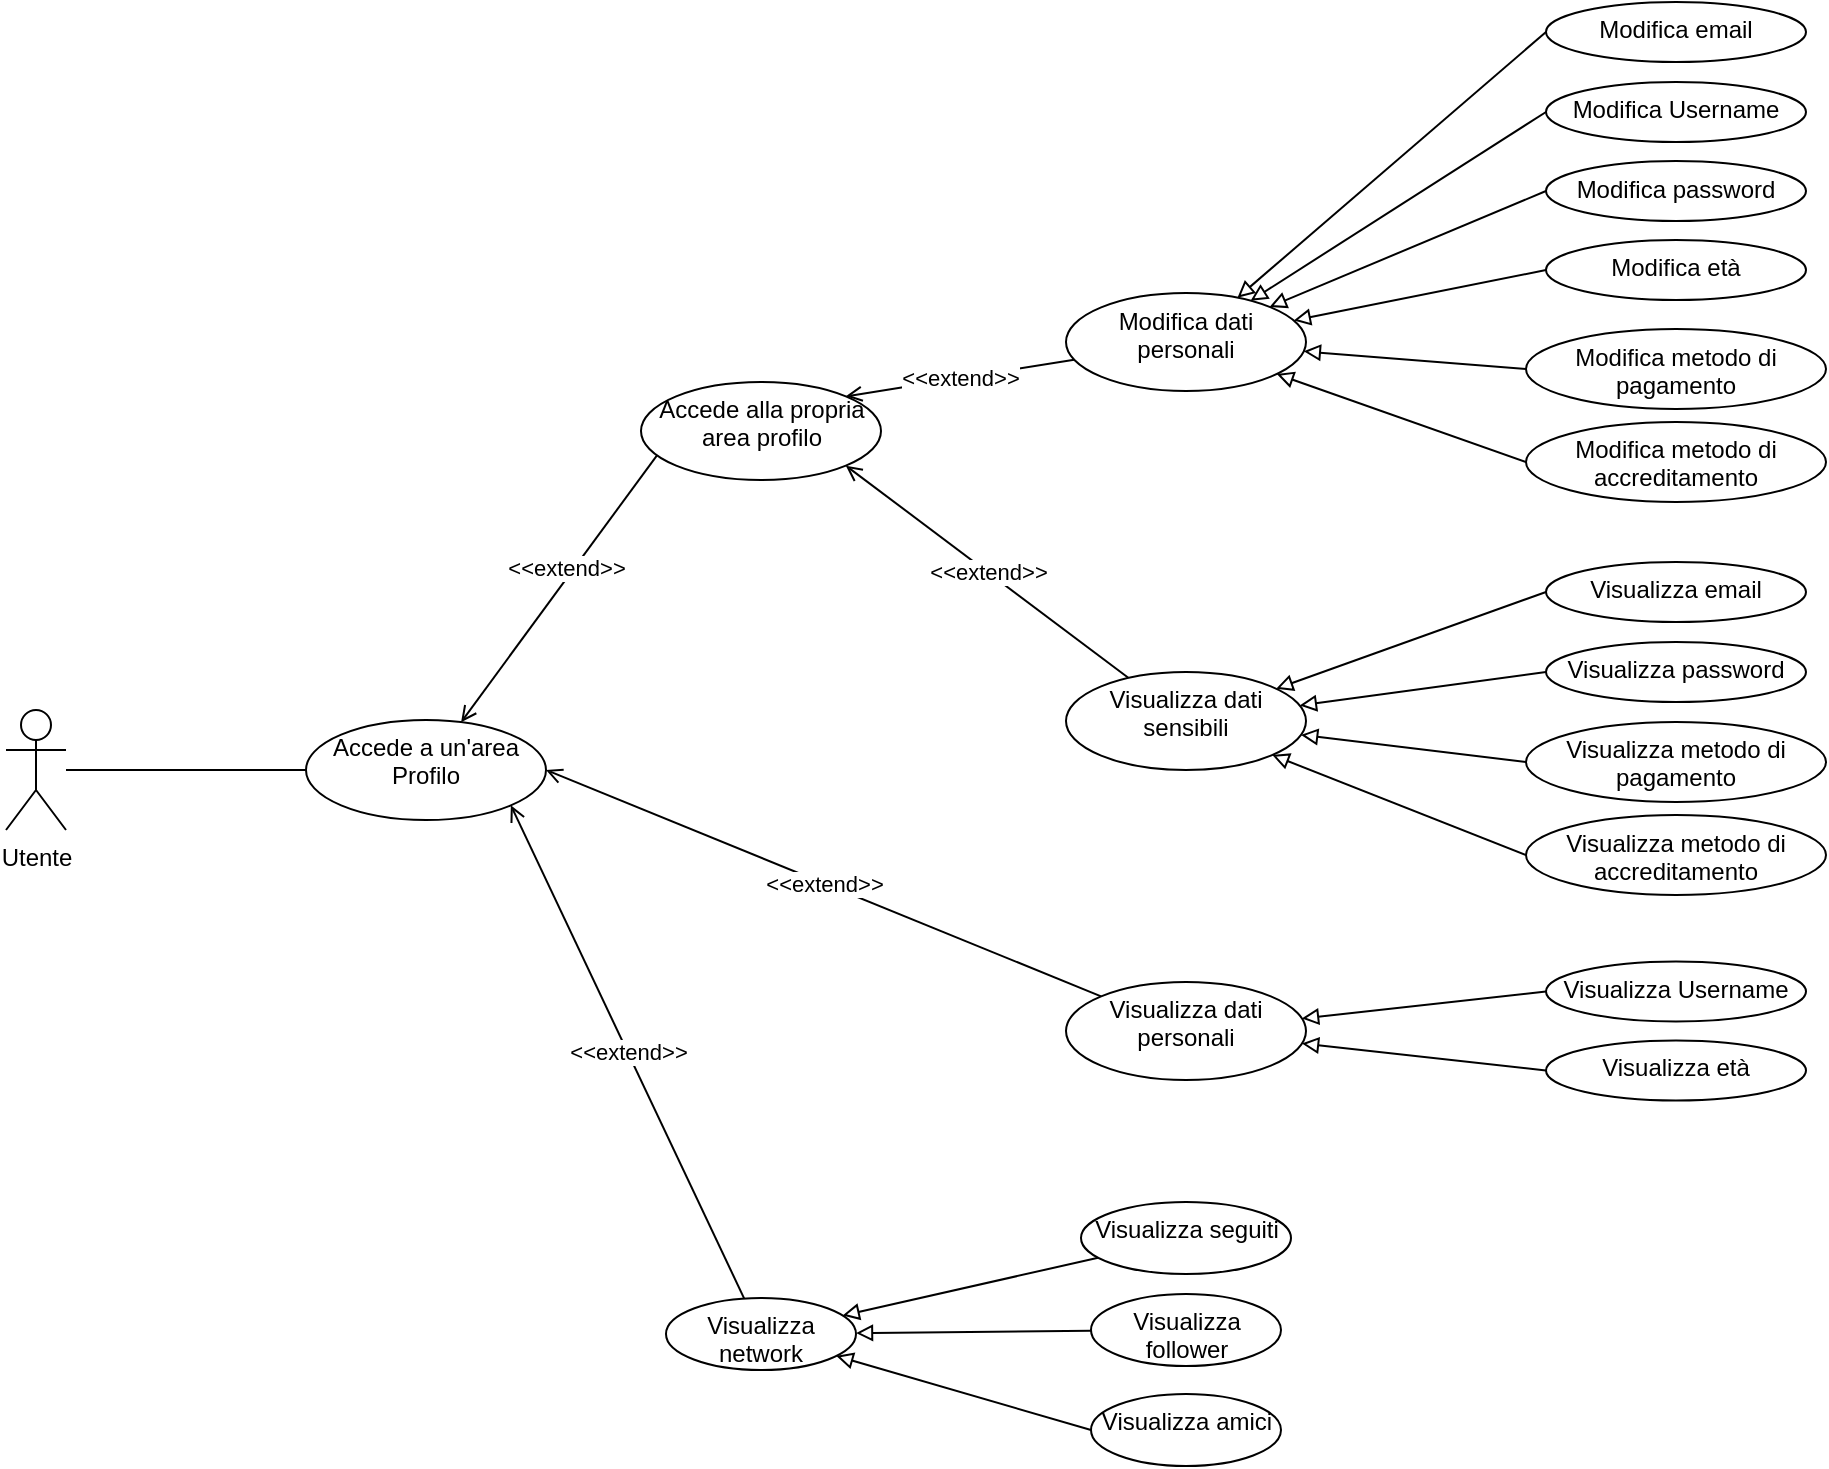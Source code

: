 <mxfile version="20.5.1" type="device"><diagram id="Wr_0o4pmyE1bCCx7sjbi" name="Page-1"><mxGraphModel dx="1901" dy="949" grid="1" gridSize="10" guides="1" tooltips="1" connect="1" arrows="1" fold="1" page="1" pageScale="1" pageWidth="1169" pageHeight="827" math="0" shadow="0"><root><mxCell id="0"/><mxCell id="1" parent="0"/><mxCell id="iyFFHB_y0FC0StDA2iqr-3" value="" style="rounded=0;orthogonalLoop=1;jettySize=auto;html=1;endArrow=none;endFill=0;" edge="1" parent="1" source="iyFFHB_y0FC0StDA2iqr-1" target="iyFFHB_y0FC0StDA2iqr-2"><mxGeometry relative="1" as="geometry"/></mxCell><mxCell id="iyFFHB_y0FC0StDA2iqr-1" value="Utente" style="shape=umlActor;verticalLabelPosition=bottom;verticalAlign=top;html=1;" vertex="1" parent="1"><mxGeometry x="80" y="384" width="30" height="60" as="geometry"/></mxCell><mxCell id="iyFFHB_y0FC0StDA2iqr-21" style="edgeStyle=none;rounded=0;orthogonalLoop=1;jettySize=auto;html=1;endArrow=open;endFill=0;exitX=0.072;exitY=0.73;exitDx=0;exitDy=0;exitPerimeter=0;" edge="1" parent="1" source="iyFFHB_y0FC0StDA2iqr-20" target="iyFFHB_y0FC0StDA2iqr-2"><mxGeometry relative="1" as="geometry"/></mxCell><mxCell id="iyFFHB_y0FC0StDA2iqr-22" value="&amp;lt;&amp;lt;extend&amp;gt;&amp;gt;" style="edgeLabel;html=1;align=center;verticalAlign=middle;resizable=0;points=[];" vertex="1" connectable="0" parent="iyFFHB_y0FC0StDA2iqr-21"><mxGeometry x="-0.117" y="-3" relative="1" as="geometry"><mxPoint as="offset"/></mxGeometry></mxCell><mxCell id="iyFFHB_y0FC0StDA2iqr-2" value="Accede a un'area Profilo" style="ellipse;whiteSpace=wrap;html=1;verticalAlign=top;" vertex="1" parent="1"><mxGeometry x="230" y="389" width="120" height="50" as="geometry"/></mxCell><mxCell id="iyFFHB_y0FC0StDA2iqr-15" value="&amp;lt;&amp;lt;extend&amp;gt;&amp;gt;" style="edgeStyle=none;rounded=0;orthogonalLoop=1;jettySize=auto;html=1;entryX=1;entryY=0.5;entryDx=0;entryDy=0;endArrow=open;endFill=0;" edge="1" parent="1" source="iyFFHB_y0FC0StDA2iqr-4" target="iyFFHB_y0FC0StDA2iqr-2"><mxGeometry relative="1" as="geometry"/></mxCell><mxCell id="iyFFHB_y0FC0StDA2iqr-53" value="" style="edgeStyle=none;rounded=0;orthogonalLoop=1;jettySize=auto;html=1;endArrow=block;endFill=0;exitX=0;exitY=0.5;exitDx=0;exitDy=0;" edge="1" parent="1" source="iyFFHB_y0FC0StDA2iqr-47" target="iyFFHB_y0FC0StDA2iqr-4"><mxGeometry relative="1" as="geometry"/></mxCell><mxCell id="iyFFHB_y0FC0StDA2iqr-54" value="" style="edgeStyle=none;rounded=0;orthogonalLoop=1;jettySize=auto;html=1;endArrow=block;endFill=0;exitX=0;exitY=0.5;exitDx=0;exitDy=0;" edge="1" parent="1" source="iyFFHB_y0FC0StDA2iqr-48" target="iyFFHB_y0FC0StDA2iqr-4"><mxGeometry relative="1" as="geometry"/></mxCell><mxCell id="iyFFHB_y0FC0StDA2iqr-4" value="Visualizza dati personali" style="ellipse;whiteSpace=wrap;html=1;verticalAlign=top;" vertex="1" parent="1"><mxGeometry x="610" y="520" width="120" height="49" as="geometry"/></mxCell><mxCell id="iyFFHB_y0FC0StDA2iqr-9" value="" style="edgeStyle=none;rounded=0;orthogonalLoop=1;jettySize=auto;html=1;endArrow=block;endFill=0;" edge="1" parent="1" source="iyFFHB_y0FC0StDA2iqr-8" target="iyFFHB_y0FC0StDA2iqr-5"><mxGeometry relative="1" as="geometry"/></mxCell><mxCell id="iyFFHB_y0FC0StDA2iqr-11" value="" style="edgeStyle=none;rounded=0;orthogonalLoop=1;jettySize=auto;html=1;endArrow=block;endFill=0;" edge="1" parent="1" source="iyFFHB_y0FC0StDA2iqr-10" target="iyFFHB_y0FC0StDA2iqr-5"><mxGeometry relative="1" as="geometry"/></mxCell><mxCell id="iyFFHB_y0FC0StDA2iqr-13" style="edgeStyle=none;rounded=0;orthogonalLoop=1;jettySize=auto;html=1;endArrow=block;endFill=0;exitX=0;exitY=0.5;exitDx=0;exitDy=0;" edge="1" parent="1" source="iyFFHB_y0FC0StDA2iqr-12" target="iyFFHB_y0FC0StDA2iqr-5"><mxGeometry relative="1" as="geometry"/></mxCell><mxCell id="iyFFHB_y0FC0StDA2iqr-14" value="&amp;lt;&amp;lt;extend&amp;gt;&amp;gt;" style="edgeStyle=none;rounded=0;orthogonalLoop=1;jettySize=auto;html=1;entryX=1;entryY=1;entryDx=0;entryDy=0;endArrow=open;endFill=0;" edge="1" parent="1" source="iyFFHB_y0FC0StDA2iqr-5" target="iyFFHB_y0FC0StDA2iqr-2"><mxGeometry relative="1" as="geometry"/></mxCell><mxCell id="iyFFHB_y0FC0StDA2iqr-5" value="Visualizza network" style="ellipse;whiteSpace=wrap;html=1;verticalAlign=top;" vertex="1" parent="1"><mxGeometry x="410" y="678" width="95" height="36" as="geometry"/></mxCell><mxCell id="iyFFHB_y0FC0StDA2iqr-8" value="Visualizza seguiti" style="ellipse;whiteSpace=wrap;html=1;verticalAlign=top;" vertex="1" parent="1"><mxGeometry x="617.5" y="630" width="105" height="36" as="geometry"/></mxCell><mxCell id="iyFFHB_y0FC0StDA2iqr-10" value="Visualizza follower" style="ellipse;whiteSpace=wrap;html=1;verticalAlign=top;" vertex="1" parent="1"><mxGeometry x="622.5" y="676" width="95" height="36" as="geometry"/></mxCell><mxCell id="iyFFHB_y0FC0StDA2iqr-12" value="Visualizza amici" style="ellipse;whiteSpace=wrap;html=1;verticalAlign=top;" vertex="1" parent="1"><mxGeometry x="622.5" y="726" width="95" height="36" as="geometry"/></mxCell><mxCell id="iyFFHB_y0FC0StDA2iqr-20" value="Accede alla propria area profilo" style="ellipse;whiteSpace=wrap;html=1;verticalAlign=top;" vertex="1" parent="1"><mxGeometry x="397.5" y="220" width="120" height="49" as="geometry"/></mxCell><mxCell id="iyFFHB_y0FC0StDA2iqr-26" value="&amp;lt;&amp;lt;extend&amp;gt;&amp;gt;" style="edgeStyle=none;rounded=0;orthogonalLoop=1;jettySize=auto;html=1;entryX=1;entryY=1;entryDx=0;entryDy=0;endArrow=open;endFill=0;" edge="1" parent="1" source="iyFFHB_y0FC0StDA2iqr-23" target="iyFFHB_y0FC0StDA2iqr-20"><mxGeometry relative="1" as="geometry"/></mxCell><mxCell id="iyFFHB_y0FC0StDA2iqr-49" value="" style="edgeStyle=none;rounded=0;orthogonalLoop=1;jettySize=auto;html=1;endArrow=block;endFill=0;exitX=0;exitY=0.5;exitDx=0;exitDy=0;" edge="1" parent="1" source="iyFFHB_y0FC0StDA2iqr-43" target="iyFFHB_y0FC0StDA2iqr-23"><mxGeometry relative="1" as="geometry"/></mxCell><mxCell id="iyFFHB_y0FC0StDA2iqr-50" value="" style="edgeStyle=none;rounded=0;orthogonalLoop=1;jettySize=auto;html=1;endArrow=block;endFill=0;exitX=0;exitY=0.5;exitDx=0;exitDy=0;" edge="1" parent="1" source="iyFFHB_y0FC0StDA2iqr-44" target="iyFFHB_y0FC0StDA2iqr-23"><mxGeometry relative="1" as="geometry"/></mxCell><mxCell id="iyFFHB_y0FC0StDA2iqr-51" value="" style="edgeStyle=none;rounded=0;orthogonalLoop=1;jettySize=auto;html=1;endArrow=block;endFill=0;exitX=0;exitY=0.5;exitDx=0;exitDy=0;" edge="1" parent="1" source="iyFFHB_y0FC0StDA2iqr-46" target="iyFFHB_y0FC0StDA2iqr-23"><mxGeometry relative="1" as="geometry"/></mxCell><mxCell id="iyFFHB_y0FC0StDA2iqr-52" value="" style="edgeStyle=none;rounded=0;orthogonalLoop=1;jettySize=auto;html=1;endArrow=block;endFill=0;exitX=0;exitY=0.5;exitDx=0;exitDy=0;" edge="1" parent="1" source="iyFFHB_y0FC0StDA2iqr-45" target="iyFFHB_y0FC0StDA2iqr-23"><mxGeometry relative="1" as="geometry"/></mxCell><mxCell id="iyFFHB_y0FC0StDA2iqr-23" value="Visualizza dati sensibili" style="ellipse;whiteSpace=wrap;html=1;verticalAlign=top;" vertex="1" parent="1"><mxGeometry x="610" y="365" width="120" height="49" as="geometry"/></mxCell><mxCell id="iyFFHB_y0FC0StDA2iqr-25" value="&amp;lt;&amp;lt;extend&amp;gt;&amp;gt;" style="edgeStyle=none;rounded=0;orthogonalLoop=1;jettySize=auto;html=1;entryX=1;entryY=0;entryDx=0;entryDy=0;endArrow=open;endFill=0;" edge="1" parent="1" source="iyFFHB_y0FC0StDA2iqr-24" target="iyFFHB_y0FC0StDA2iqr-20"><mxGeometry relative="1" as="geometry"/></mxCell><mxCell id="iyFFHB_y0FC0StDA2iqr-34" value="" style="edgeStyle=none;rounded=0;orthogonalLoop=1;jettySize=auto;html=1;endArrow=block;endFill=0;exitX=0;exitY=0.5;exitDx=0;exitDy=0;" edge="1" parent="1" source="iyFFHB_y0FC0StDA2iqr-27" target="iyFFHB_y0FC0StDA2iqr-24"><mxGeometry relative="1" as="geometry"/></mxCell><mxCell id="iyFFHB_y0FC0StDA2iqr-35" value="" style="edgeStyle=none;rounded=0;orthogonalLoop=1;jettySize=auto;html=1;endArrow=block;endFill=0;exitX=0;exitY=0.5;exitDx=0;exitDy=0;" edge="1" parent="1" source="iyFFHB_y0FC0StDA2iqr-29" target="iyFFHB_y0FC0StDA2iqr-24"><mxGeometry relative="1" as="geometry"/></mxCell><mxCell id="iyFFHB_y0FC0StDA2iqr-36" value="" style="edgeStyle=none;rounded=0;orthogonalLoop=1;jettySize=auto;html=1;endArrow=block;endFill=0;exitX=0;exitY=0.5;exitDx=0;exitDy=0;" edge="1" parent="1" source="iyFFHB_y0FC0StDA2iqr-30" target="iyFFHB_y0FC0StDA2iqr-24"><mxGeometry relative="1" as="geometry"/></mxCell><mxCell id="iyFFHB_y0FC0StDA2iqr-37" value="" style="edgeStyle=none;rounded=0;orthogonalLoop=1;jettySize=auto;html=1;endArrow=block;endFill=0;exitX=0;exitY=0.5;exitDx=0;exitDy=0;" edge="1" parent="1" source="iyFFHB_y0FC0StDA2iqr-31" target="iyFFHB_y0FC0StDA2iqr-24"><mxGeometry relative="1" as="geometry"/></mxCell><mxCell id="iyFFHB_y0FC0StDA2iqr-38" value="" style="edgeStyle=none;rounded=0;orthogonalLoop=1;jettySize=auto;html=1;endArrow=block;endFill=0;exitX=0;exitY=0.5;exitDx=0;exitDy=0;" edge="1" parent="1" source="iyFFHB_y0FC0StDA2iqr-33" target="iyFFHB_y0FC0StDA2iqr-24"><mxGeometry relative="1" as="geometry"/></mxCell><mxCell id="iyFFHB_y0FC0StDA2iqr-39" value="" style="edgeStyle=none;rounded=0;orthogonalLoop=1;jettySize=auto;html=1;endArrow=block;endFill=0;exitX=0;exitY=0.5;exitDx=0;exitDy=0;" edge="1" parent="1" source="iyFFHB_y0FC0StDA2iqr-32" target="iyFFHB_y0FC0StDA2iqr-24"><mxGeometry relative="1" as="geometry"/></mxCell><mxCell id="iyFFHB_y0FC0StDA2iqr-24" value="Modifica dati personali" style="ellipse;whiteSpace=wrap;html=1;verticalAlign=top;" vertex="1" parent="1"><mxGeometry x="610" y="175.5" width="120" height="49" as="geometry"/></mxCell><mxCell id="iyFFHB_y0FC0StDA2iqr-27" value="Modifica email" style="ellipse;whiteSpace=wrap;html=1;verticalAlign=top;" vertex="1" parent="1"><mxGeometry x="850" y="30" width="130" height="30" as="geometry"/></mxCell><mxCell id="iyFFHB_y0FC0StDA2iqr-29" value="Modifica Username" style="ellipse;whiteSpace=wrap;html=1;verticalAlign=top;" vertex="1" parent="1"><mxGeometry x="850" y="70" width="130" height="30" as="geometry"/></mxCell><mxCell id="iyFFHB_y0FC0StDA2iqr-30" value="Modifica password" style="ellipse;whiteSpace=wrap;html=1;verticalAlign=top;" vertex="1" parent="1"><mxGeometry x="850" y="109.5" width="130" height="30" as="geometry"/></mxCell><mxCell id="iyFFHB_y0FC0StDA2iqr-31" value="Modifica età" style="ellipse;whiteSpace=wrap;html=1;verticalAlign=top;" vertex="1" parent="1"><mxGeometry x="850" y="149" width="130" height="30" as="geometry"/></mxCell><mxCell id="iyFFHB_y0FC0StDA2iqr-32" value="Modifica metodo di accreditamento" style="ellipse;whiteSpace=wrap;html=1;verticalAlign=top;" vertex="1" parent="1"><mxGeometry x="840" y="240" width="150" height="40" as="geometry"/></mxCell><mxCell id="iyFFHB_y0FC0StDA2iqr-33" value="Modifica metodo di pagamento" style="ellipse;whiteSpace=wrap;html=1;verticalAlign=top;" vertex="1" parent="1"><mxGeometry x="840" y="193.5" width="150" height="40" as="geometry"/></mxCell><mxCell id="iyFFHB_y0FC0StDA2iqr-43" value="Visualizza email" style="ellipse;whiteSpace=wrap;html=1;verticalAlign=top;" vertex="1" parent="1"><mxGeometry x="850" y="310" width="130" height="30" as="geometry"/></mxCell><mxCell id="iyFFHB_y0FC0StDA2iqr-44" value="Visualizza password" style="ellipse;whiteSpace=wrap;html=1;verticalAlign=top;" vertex="1" parent="1"><mxGeometry x="850" y="350" width="130" height="30" as="geometry"/></mxCell><mxCell id="iyFFHB_y0FC0StDA2iqr-45" value="Visualizza metodo di accreditamento" style="ellipse;whiteSpace=wrap;html=1;verticalAlign=top;" vertex="1" parent="1"><mxGeometry x="840" y="436.5" width="150" height="40" as="geometry"/></mxCell><mxCell id="iyFFHB_y0FC0StDA2iqr-46" value="Visualizza metodo di pagamento" style="ellipse;whiteSpace=wrap;html=1;verticalAlign=top;" vertex="1" parent="1"><mxGeometry x="840" y="390" width="150" height="40" as="geometry"/></mxCell><mxCell id="iyFFHB_y0FC0StDA2iqr-47" value="Visualizza Username" style="ellipse;whiteSpace=wrap;html=1;verticalAlign=top;" vertex="1" parent="1"><mxGeometry x="850" y="509.75" width="130" height="30" as="geometry"/></mxCell><mxCell id="iyFFHB_y0FC0StDA2iqr-48" value="Visualizza età" style="ellipse;whiteSpace=wrap;html=1;verticalAlign=top;" vertex="1" parent="1"><mxGeometry x="850" y="549.25" width="130" height="30" as="geometry"/></mxCell></root></mxGraphModel></diagram></mxfile>
